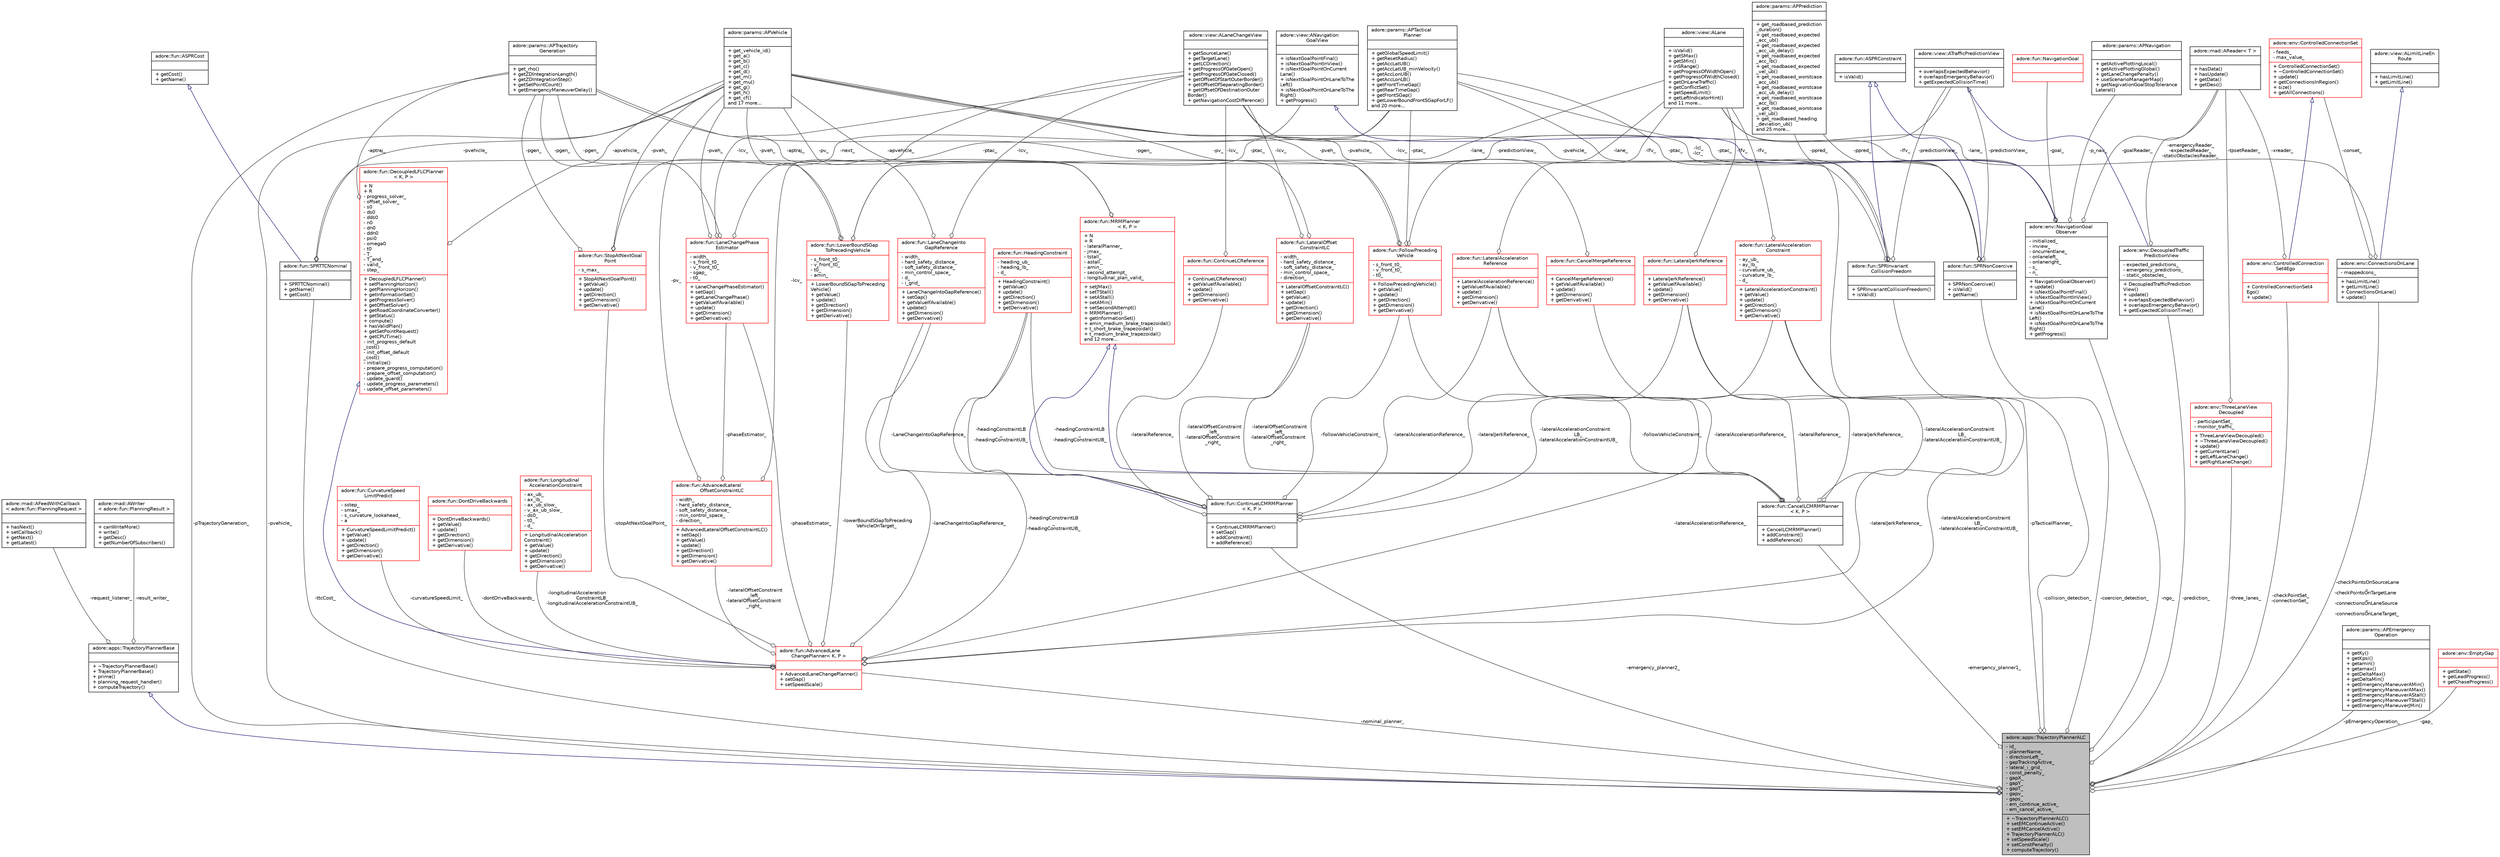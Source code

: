 digraph "adore::apps::TrajectoryPlannerALC"
{
 // LATEX_PDF_SIZE
  edge [fontname="Helvetica",fontsize="10",labelfontname="Helvetica",labelfontsize="10"];
  node [fontname="Helvetica",fontsize="10",shape=record];
  Node1 [label="{adore::apps::TrajectoryPlannerALC\n|- id_\l- plannerName_\l- directionLeft_\l- gapTrackingActive_\l- lateral_i_grid_\l- const_penalty_\l- gapX_\l- gapY_\l- gapT_\l- gapv_\l- gaps_\l- em_continue_active_\l- em_cancel_active_\l|+ ~TrajectoryPlannerALC()\l+ setEMContinueActive()\l+ setEMCancelActive()\l+ TrajectoryPlannerALC()\l+ setSpeedScale()\l+ setConstPenalty()\l+ computeTrajectory()\l}",height=0.2,width=0.4,color="black", fillcolor="grey75", style="filled", fontcolor="black",tooltip="Decoupled trajectory planner, which uses TrajectoryPlannerBase to compute and provide a PlanningResul..."];
  Node2 -> Node1 [dir="back",color="midnightblue",fontsize="10",style="solid",arrowtail="onormal",fontname="Helvetica"];
  Node2 [label="{adore::apps::TrajectoryPlannerBase\n||+ ~TrajectoryPlannerBase()\l+ TrajectoryPlannerBase()\l+ prime()\l+ planning_request_handler()\l+ computeTrajectory()\l}",height=0.2,width=0.4,color="black", fillcolor="white", style="filled",URL="$classadore_1_1apps_1_1TrajectoryPlannerBase.html",tooltip="Base class for different trajectory planners: Handles communication w/ decision making module...."];
  Node3 -> Node2 [color="grey25",fontsize="10",style="solid",label=" -request_listener_" ,arrowhead="odiamond",fontname="Helvetica"];
  Node3 [label="{adore::mad::AFeedWithCallback\l\< adore::fun::PlanningRequest \>\n||+ hasNext()\l+ setCallback()\l+ getNext()\l+ getLatest()\l}",height=0.2,width=0.4,color="black", fillcolor="white", style="filled",URL="$classadore_1_1mad_1_1AFeedWithCallback.html",tooltip=" "];
  Node4 -> Node2 [color="grey25",fontsize="10",style="solid",label=" -result_writer_" ,arrowhead="odiamond",fontname="Helvetica"];
  Node4 [label="{adore::mad::AWriter\l\< adore::fun::PlanningResult \>\n||+ canWriteMore()\l+ write()\l+ getDesc()\l+ getNumberOfSubscribers()\l}",height=0.2,width=0.4,color="black", fillcolor="white", style="filled",URL="$classadore_1_1mad_1_1AWriter.html",tooltip=" "];
  Node5 -> Node1 [color="grey25",fontsize="10",style="solid",label=" -ttcCost_" ,arrowhead="odiamond",fontname="Helvetica"];
  Node5 [label="{adore::fun::SPRTTCNominal\n||+ SPRTTCNominal()\l+ getName()\l+ getCost()\l}",height=0.2,width=0.4,color="black", fillcolor="white", style="filled",URL="$classadore_1_1fun_1_1SPRTTCNominal.html",tooltip=" "];
  Node6 -> Node5 [dir="back",color="midnightblue",fontsize="10",style="solid",arrowtail="onormal",fontname="Helvetica"];
  Node6 [label="{adore::fun::ASPRCost\n||+ getCost()\l+ getName()\l}",height=0.2,width=0.4,color="black", fillcolor="white", style="filled",URL="$classadore_1_1fun_1_1ASPRCost.html",tooltip=" "];
  Node7 -> Node5 [color="grey25",fontsize="10",style="solid",label=" -pvehicle_" ,arrowhead="odiamond",fontname="Helvetica"];
  Node7 [label="{adore::params::APVehicle\n||+ get_vehicle_id()\l+ get_a()\l+ get_b()\l+ get_c()\l+ get_d()\l+ get_m()\l+ get_mu()\l+ get_g()\l+ get_h()\l+ get_cf()\land 17 more...\l}",height=0.2,width=0.4,color="black", fillcolor="white", style="filled",URL="$classadore_1_1params_1_1APVehicle.html",tooltip="abstract class for vehicle configuration related paremeters"];
  Node8 -> Node5 [color="grey25",fontsize="10",style="solid",label=" -predictionView_" ,arrowhead="odiamond",fontname="Helvetica"];
  Node8 [label="{adore::view::ATrafficPredictionView\n||+ overlapsExpectedBehavior()\l+ overlapsEmergencyBehavior()\l+ getExpectedCollisionTime()\l}",height=0.2,width=0.4,color="black", fillcolor="white", style="filled",URL="$classadore_1_1view_1_1ATrafficPredictionView.html",tooltip=" "];
  Node9 -> Node1 [color="grey25",fontsize="10",style="solid",label=" -pTrajectoryGeneration_" ,arrowhead="odiamond",fontname="Helvetica"];
  Node9 [label="{adore::params::APTrajectory\lGeneration\n||+ get_rho()\l+ getZDIntegrationLength()\l+ getZDIntegrationStep()\l+ getSetPointCount()\l+ getEmergencyManeuverDelay()\l}",height=0.2,width=0.4,color="black", fillcolor="white", style="filled",URL="$classadore_1_1params_1_1APTrajectoryGeneration.html",tooltip="abstract class containing parameters to configure the behaviour of trajectory generation"];
  Node10 -> Node1 [color="grey25",fontsize="10",style="solid",label=" -emergency_planner2_" ,arrowhead="odiamond",fontname="Helvetica"];
  Node10 [label="{adore::fun::ContinueLCMRMPlanner\l\< K, P \>\n||+ ContinueLCMRMPlanner()\l+ setGap()\l+ addConstraint()\l+ addReference()\l}",height=0.2,width=0.4,color="black", fillcolor="white", style="filled",URL="$classadore_1_1fun_1_1ContinueLCMRMPlanner.html",tooltip="Plans minimum risk maneuver to cancel lane change."];
  Node11 -> Node10 [dir="back",color="midnightblue",fontsize="10",style="solid",arrowtail="onormal",fontname="Helvetica"];
  Node11 [label="{adore::fun::MRMPlanner\l\< K, P \>\n|+ N\l+ R\l- lateralPlanner_\l- jmax_\l- tstall_\l- astall_\l- amin_\l- second_attempt_\l- longitudinal_plan_valid_\l|+ setJMax()\l+ setTStall()\l+ setAStall()\l+ setAMin()\l+ setSecondAttempt()\l+ MRMPlanner()\l+ getInformationSet()\l+ amin_medium_brake_trapezoidal()\l+ t_short_brake_trapezoidal()\l+ t_medium_brake_trapezoidal()\land 12 more...\l}",height=0.2,width=0.4,color="red", fillcolor="white", style="filled",URL="$classadore_1_1fun_1_1MRMPlanner.html",tooltip=" "];
  Node9 -> Node11 [color="grey25",fontsize="10",style="solid",label=" -aptraj_" ,arrowhead="odiamond",fontname="Helvetica"];
  Node7 -> Node11 [color="grey25",fontsize="10",style="solid",label=" -apvehicle_" ,arrowhead="odiamond",fontname="Helvetica"];
  Node26 -> Node10 [color="grey25",fontsize="10",style="solid",label=" -headingConstraintLB\l_\n-headingConstraintUB_" ,arrowhead="odiamond",fontname="Helvetica"];
  Node26 [label="{adore::fun::HeadingConstraint\n|- heading_ub_\l- heading_lb_\l- d_\l|+ HeadingConstraint()\l+ getValue()\l+ update()\l+ getDirection()\l+ getDimension()\l+ getDerivative()\l}",height=0.2,width=0.4,color="red", fillcolor="white", style="filled",URL="$classadore_1_1fun_1_1HeadingConstraint.html",tooltip=" "];
  Node29 -> Node10 [color="grey25",fontsize="10",style="solid",label=" -LaneChangeIntoGapReference_" ,arrowhead="odiamond",fontname="Helvetica"];
  Node29 [label="{adore::fun::LaneChangeInto\lGapReference\n|- width_\l- hard_safety_distance_\l- soft_safety_distance_\l- min_control_space_\l- d_\l- i_grid_\l|+ LaneChangeIntoGapReference()\l+ setGap()\l+ getValueIfAvailable()\l+ update()\l+ getDimension()\l+ getDerivative()\l}",height=0.2,width=0.4,color="red", fillcolor="white", style="filled",URL="$classadore_1_1fun_1_1LaneChangeIntoGapReference.html",tooltip=" "];
  Node31 -> Node29 [color="grey25",fontsize="10",style="solid",label=" -lcv_" ,arrowhead="odiamond",fontname="Helvetica"];
  Node31 [label="{adore::view::ALaneChangeView\n||+ getSourceLane()\l+ getTargetLane()\l+ getLCDirection()\l+ getProgressOfGateOpen()\l+ getProgressOfGateClosed()\l+ getOffsetOfStartOuterBorder()\l+ getOffsetOfSeparatingBorder()\l+ getOffsetOfDestinationOuter\lBorder()\l+ getNavigationCostDifference()\l}",height=0.2,width=0.4,color="black", fillcolor="white", style="filled",URL="$classadore_1_1view_1_1ALaneChangeView.html",tooltip=" "];
  Node7 -> Node29 [color="grey25",fontsize="10",style="solid",label=" -pv_" ,arrowhead="odiamond",fontname="Helvetica"];
  Node33 -> Node10 [color="grey25",fontsize="10",style="solid",label=" -lateralOffsetConstraint\l_left_\n-lateralOffsetConstraint\l_right_" ,arrowhead="odiamond",fontname="Helvetica"];
  Node33 [label="{adore::fun::LateralOffset\lConstraintLC\n|- width_\l- hard_safety_distance_\l- soft_safety_distance_\l- min_control_space_\l- direction_\l|+ LateralOffsetConstraintLC()\l+ setGap()\l+ getValue()\l+ update()\l+ getDirection()\l+ getDimension()\l+ getDerivative()\l}",height=0.2,width=0.4,color="red", fillcolor="white", style="filled",URL="$classadore_1_1fun_1_1LateralOffsetConstraintLC.html",tooltip=" "];
  Node31 -> Node33 [color="grey25",fontsize="10",style="solid",label=" -lcv_" ,arrowhead="odiamond",fontname="Helvetica"];
  Node7 -> Node33 [color="grey25",fontsize="10",style="solid",label=" -pv_" ,arrowhead="odiamond",fontname="Helvetica"];
  Node34 -> Node10 [color="grey25",fontsize="10",style="solid",label=" -followVehicleConstraint_" ,arrowhead="odiamond",fontname="Helvetica"];
  Node34 [label="{adore::fun::FollowPreceding\lVehicle\n|- s_front_t0_\l- v_front_t0_\l- t0_\l|+ FollowPrecedingVehicle()\l+ getValue()\l+ update()\l+ getDirection()\l+ getDimension()\l+ getDerivative()\l}",height=0.2,width=0.4,color="red", fillcolor="white", style="filled",URL="$classadore_1_1fun_1_1FollowPrecedingVehicle.html",tooltip=" "];
  Node9 -> Node34 [color="grey25",fontsize="10",style="solid",label=" -pgen_" ,arrowhead="odiamond",fontname="Helvetica"];
  Node7 -> Node34 [color="grey25",fontsize="10",style="solid",label=" -pveh_" ,arrowhead="odiamond",fontname="Helvetica"];
  Node17 -> Node34 [color="grey25",fontsize="10",style="solid",label=" -lane_" ,arrowhead="odiamond",fontname="Helvetica"];
  Node17 [label="{adore::view::ALane\n||+ isValid()\l+ getSMax()\l+ getSMin()\l+ inSRange()\l+ getProgressOfWidthOpen()\l+ getProgressOfWidthClosed()\l+ getOnLaneTraffic()\l+ getConflictSet()\l+ getSpeedLimit()\l+ getLeftIndicatorHint()\land 11 more...\l}",height=0.2,width=0.4,color="black", fillcolor="white", style="filled",URL="$classadore_1_1view_1_1ALane.html",tooltip=" "];
  Node35 -> Node34 [color="grey25",fontsize="10",style="solid",label=" -ptac_" ,arrowhead="odiamond",fontname="Helvetica"];
  Node35 [label="{adore::params::APTactical\lPlanner\n||+ getGlobalSpeedLimit()\l+ getResetRadius()\l+ getAccLatUB()\l+ getAccLatUB_minVelocity()\l+ getAccLonUB()\l+ getAccLonLB()\l+ getFrontTimeGap()\l+ getRearTimeGap()\l+ getFrontSGap()\l+ getLowerBoundFrontSGapForLF()\land 20 more...\l}",height=0.2,width=0.4,color="black", fillcolor="white", style="filled",URL="$classadore_1_1params_1_1APTacticalPlanner.html",tooltip="abstract classs containing parameters to configure aspects and constraints of the tactical planner"];
  Node36 -> Node10 [color="grey25",fontsize="10",style="solid",label=" -lateralJerkReference_" ,arrowhead="odiamond",fontname="Helvetica"];
  Node36 [label="{adore::fun::LateralJerkReference\n||+ LateralJerkReference()\l+ getValueIfAvailable()\l+ update()\l+ getDimension()\l+ getDerivative()\l}",height=0.2,width=0.4,color="red", fillcolor="white", style="filled",URL="$classadore_1_1fun_1_1LateralJerkReference.html",tooltip=" "];
  Node17 -> Node36 [color="grey25",fontsize="10",style="solid",label=" -lfv_" ,arrowhead="odiamond",fontname="Helvetica"];
  Node37 -> Node10 [color="grey25",fontsize="10",style="solid",label=" -lateralAccelerationReference_" ,arrowhead="odiamond",fontname="Helvetica"];
  Node37 [label="{adore::fun::LateralAcceleration\lReference\n||+ LateralAccelerationReference()\l+ getValueIfAvailable()\l+ update()\l+ getDimension()\l+ getDerivative()\l}",height=0.2,width=0.4,color="red", fillcolor="white", style="filled",URL="$classadore_1_1fun_1_1LateralAccelerationReference.html",tooltip=" "];
  Node17 -> Node37 [color="grey25",fontsize="10",style="solid",label=" -lfv_" ,arrowhead="odiamond",fontname="Helvetica"];
  Node38 -> Node10 [color="grey25",fontsize="10",style="solid",label=" -lateralAccelerationConstraint\lLB_\n-lateralAccelerationConstraintUB_" ,arrowhead="odiamond",fontname="Helvetica"];
  Node38 [label="{adore::fun::LateralAcceleration\lConstraint\n|- ay_ub_\l- ay_lb_\l- curvature_ub_\l- curvature_lb_\l- d_\l|+ LateralAccelerationConstraint()\l+ getValue()\l+ update()\l+ getDirection()\l+ getDimension()\l+ getDerivative()\l}",height=0.2,width=0.4,color="red", fillcolor="white", style="filled",URL="$classadore_1_1fun_1_1LateralAccelerationConstraint.html",tooltip=" "];
  Node17 -> Node38 [color="grey25",fontsize="10",style="solid",label=" -lfv_" ,arrowhead="odiamond",fontname="Helvetica"];
  Node39 -> Node10 [color="grey25",fontsize="10",style="solid",label=" -lateralReference_" ,arrowhead="odiamond",fontname="Helvetica"];
  Node39 [label="{adore::fun::ContinueLCReference\n||+ ContinueLCReference()\l+ getValueIfAvailable()\l+ update()\l+ getDimension()\l+ getDerivative()\l}",height=0.2,width=0.4,color="red", fillcolor="white", style="filled",URL="$classadore_1_1fun_1_1ContinueLCReference.html",tooltip=" "];
  Node31 -> Node39 [color="grey25",fontsize="10",style="solid",label=" -lcv_" ,arrowhead="odiamond",fontname="Helvetica"];
  Node40 -> Node1 [color="grey25",fontsize="10",style="solid",label=" -emergency_planner1_" ,arrowhead="odiamond",fontname="Helvetica"];
  Node40 [label="{adore::fun::CancelLCMRMPlanner\l\< K, P \>\n||+ CancelLCMRMPlanner()\l+ addConstraint()\l+ addReference()\l}",height=0.2,width=0.4,color="black", fillcolor="white", style="filled",URL="$classadore_1_1fun_1_1CancelLCMRMPlanner.html",tooltip="Plans minimum risk maneuver to cancel lane change."];
  Node11 -> Node40 [dir="back",color="midnightblue",fontsize="10",style="solid",arrowtail="onormal",fontname="Helvetica"];
  Node26 -> Node40 [color="grey25",fontsize="10",style="solid",label=" -headingConstraintLB\l_\n-headingConstraintUB_" ,arrowhead="odiamond",fontname="Helvetica"];
  Node41 -> Node40 [color="grey25",fontsize="10",style="solid",label=" -lateralReference_" ,arrowhead="odiamond",fontname="Helvetica"];
  Node41 [label="{adore::fun::CancelMergeReference\n||+ CancelMergeReference()\l+ getValueIfAvailable()\l+ update()\l+ getDimension()\l+ getDerivative()\l}",height=0.2,width=0.4,color="red", fillcolor="white", style="filled",URL="$classadore_1_1fun_1_1CancelMergeReference.html",tooltip=" "];
  Node31 -> Node41 [color="grey25",fontsize="10",style="solid",label=" -lcv_" ,arrowhead="odiamond",fontname="Helvetica"];
  Node33 -> Node40 [color="grey25",fontsize="10",style="solid",label=" -lateralOffsetConstraint\l_left_\n-lateralOffsetConstraint\l_right_" ,arrowhead="odiamond",fontname="Helvetica"];
  Node34 -> Node40 [color="grey25",fontsize="10",style="solid",label=" -followVehicleConstraint_" ,arrowhead="odiamond",fontname="Helvetica"];
  Node36 -> Node40 [color="grey25",fontsize="10",style="solid",label=" -lateralJerkReference_" ,arrowhead="odiamond",fontname="Helvetica"];
  Node37 -> Node40 [color="grey25",fontsize="10",style="solid",label=" -lateralAccelerationReference_" ,arrowhead="odiamond",fontname="Helvetica"];
  Node38 -> Node40 [color="grey25",fontsize="10",style="solid",label=" -lateralAccelerationConstraint\lLB_\n-lateralAccelerationConstraintUB_" ,arrowhead="odiamond",fontname="Helvetica"];
  Node42 -> Node1 [color="grey25",fontsize="10",style="solid",label=" -collision_detection_" ,arrowhead="odiamond",fontname="Helvetica"];
  Node42 [label="{adore::fun::SPRInvariant\lCollisionFreedom\n||+ SPRInvariantCollisionFreedom()\l+ isValid()\l}",height=0.2,width=0.4,color="black", fillcolor="white", style="filled",URL="$classadore_1_1fun_1_1SPRInvariantCollisionFreedom.html",tooltip=" "];
  Node43 -> Node42 [dir="back",color="midnightblue",fontsize="10",style="solid",arrowtail="onormal",fontname="Helvetica"];
  Node43 [label="{adore::fun::ASPRConstraint\n||+ isValid()\l}",height=0.2,width=0.4,color="black", fillcolor="white", style="filled",URL="$classadore_1_1fun_1_1ASPRConstraint.html",tooltip=" "];
  Node44 -> Node42 [color="grey25",fontsize="10",style="solid",label=" -ppred_" ,arrowhead="odiamond",fontname="Helvetica"];
  Node44 [label="{adore::params::APPrediction\n||+ get_roadbased_prediction\l_duration()\l+ get_roadbased_expected\l_acc_ub()\l+ get_roadbased_expected\l_acc_ub_delay()\l+ get_roadbased_expected\l_acc_lb()\l+ get_roadbased_expected\l_vel_ub()\l+ get_roadbased_worstcase\l_acc_ub()\l+ get_roadbased_worstcase\l_acc_ub_delay()\l+ get_roadbased_worstcase\l_acc_lb()\l+ get_roadbased_worstcase\l_vel_ub()\l+ get_roadbased_heading\l_deviation_ub()\land 25 more...\l}",height=0.2,width=0.4,color="black", fillcolor="white", style="filled",URL="$classadore_1_1params_1_1APPrediction.html",tooltip="parameter interface for parameters related to prediction"];
  Node7 -> Node42 [color="grey25",fontsize="10",style="solid",label=" -pvehicle_" ,arrowhead="odiamond",fontname="Helvetica"];
  Node35 -> Node42 [color="grey25",fontsize="10",style="solid",label=" -ptac_" ,arrowhead="odiamond",fontname="Helvetica"];
  Node8 -> Node42 [color="grey25",fontsize="10",style="solid",label=" -predictionView_" ,arrowhead="odiamond",fontname="Helvetica"];
  Node45 -> Node1 [color="grey25",fontsize="10",style="solid",label=" -pEmergencyOperation_" ,arrowhead="odiamond",fontname="Helvetica"];
  Node45 [label="{adore::params::APEmergency\lOperation\n||+ getKy()\l+ getKpsi()\l+ getamin()\l+ getamax()\l+ getDeltaMax()\l+ getDeltaMin()\l+ getEmergencyManeuverAMin()\l+ getEmergencyManeuverAMax()\l+ getEmergencyManeuverAStall()\l+ getEmergencyManeuverTStall()\l+ getEmergencyManeuverJMin()\l}",height=0.2,width=0.4,color="black", fillcolor="white", style="filled",URL="$classadore_1_1params_1_1APEmergencyOperation.html",tooltip="abstract class containing parameters concerning emergency operation behaviour"];
  Node7 -> Node1 [color="grey25",fontsize="10",style="solid",label=" -pvehicle_" ,arrowhead="odiamond",fontname="Helvetica"];
  Node46 -> Node1 [color="grey25",fontsize="10",style="solid",label=" -checkPointsOnSourceLane\l_\n-checkPointsOnTargetLane\l_\n-connectionsOnLaneSource\l_\n-connectionsOnLaneTarget_" ,arrowhead="odiamond",fontname="Helvetica"];
  Node46 [label="{adore::env::ConnectionsOnLane\n|- mappedcons_\l|+ hasLimitLine()\l+ getLimitLine()\l+ ConnectionsOnLane()\l+ update()\l}",height=0.2,width=0.4,color="black", fillcolor="white", style="filled",URL="$classadore_1_1env_1_1ConnectionsOnLane.html",tooltip=" "];
  Node47 -> Node46 [dir="back",color="midnightblue",fontsize="10",style="solid",arrowtail="onormal",fontname="Helvetica"];
  Node47 [label="{adore::view::ALimitLineEn\lRoute\n||+ hasLimitLine()\l+ getLimitLine()\l}",height=0.2,width=0.4,color="black", fillcolor="white", style="filled",URL="$classadore_1_1view_1_1ALimitLineEnRoute.html",tooltip=" "];
  Node17 -> Node46 [color="grey25",fontsize="10",style="solid",label=" -lane_" ,arrowhead="odiamond",fontname="Helvetica"];
  Node48 -> Node46 [color="grey25",fontsize="10",style="solid",label=" -conset_" ,arrowhead="odiamond",fontname="Helvetica"];
  Node48 [label="{adore::env::ControlledConnectionSet\n|- feeds_\l- max_value_\l|+ ControlledConnectionSet()\l+ ~ControlledConnectionSet()\l+ update()\l+ getConnectionsInRegion()\l+ size()\l+ getAllConnections()\l}",height=0.2,width=0.4,color="red", fillcolor="white", style="filled",URL="$classadore_1_1env_1_1ControlledConnectionSet.html",tooltip=" "];
  Node35 -> Node1 [color="grey25",fontsize="10",style="solid",label=" -pTacticalPlanner_" ,arrowhead="odiamond",fontname="Helvetica"];
  Node52 -> Node1 [color="grey25",fontsize="10",style="solid",label=" -prediction_" ,arrowhead="odiamond",fontname="Helvetica"];
  Node52 [label="{adore::env::DecoupledTraffic\lPredictionView\n|- expected_predictions_\l- emergency_predictions_\l- static_obstacles_\l|+ DecoupledTrafficPrediction\lView()\l+ update()\l+ overlapsExpectedBehavior()\l+ overlapsEmergencyBehavior()\l+ getExpectedCollisionTime()\l}",height=0.2,width=0.4,color="black", fillcolor="white", style="filled",URL="$classadore_1_1env_1_1DecoupledTrafficPredictionView.html",tooltip=" "];
  Node8 -> Node52 [dir="back",color="midnightblue",fontsize="10",style="solid",arrowtail="onormal",fontname="Helvetica"];
  Node53 -> Node52 [color="grey25",fontsize="10",style="solid",label=" -emergencyReader_\n-expectedReader_\n-staticObstaclesReader_" ,arrowhead="odiamond",fontname="Helvetica"];
  Node53 [label="{adore::mad::AReader\< T \>\n||+ hasData()\l+ hasUpdate()\l+ getData()\l+ getDesc()\l}",height=0.2,width=0.4,color="black", fillcolor="white", style="filled",URL="$classadore_1_1mad_1_1AReader.html",tooltip=" "];
  Node54 -> Node1 [color="grey25",fontsize="10",style="solid",label=" -ngo_" ,arrowhead="odiamond",fontname="Helvetica"];
  Node54 [label="{adore::env::NavigationGoal\lObserver\n|- initialized_\l- inview_\l- oncurrentlane_\l- onlaneleft_\l- onlaneright_\l- s_\l- n_\l|+ NavigationGoalObserver()\l+ update()\l+ isNextGoalPointFinal()\l+ isNextGoalPointInView()\l+ isNextGoalPointOnCurrent\lLane()\l+ isNextGoalPointOnLaneToThe\lLeft()\l+ isNextGoalPointOnLaneToThe\lRight()\l+ getProgress()\l}",height=0.2,width=0.4,color="black", fillcolor="white", style="filled",URL="$classadore_1_1env_1_1NavigationGoalObserver.html",tooltip=" "];
  Node55 -> Node54 [dir="back",color="midnightblue",fontsize="10",style="solid",arrowtail="onormal",fontname="Helvetica"];
  Node55 [label="{adore::view::ANavigation\lGoalView\n||+ isNextGoalPointFinal()\l+ isNextGoalPointInView()\l+ isNextGoalPointOnCurrent\lLane()\l+ isNextGoalPointOnLaneToThe\lLeft()\l+ isNextGoalPointOnLaneToThe\lRight()\l+ getProgress()\l}",height=0.2,width=0.4,color="black", fillcolor="white", style="filled",URL="$classadore_1_1view_1_1ANavigationGoalView.html",tooltip=" "];
  Node53 -> Node54 [color="grey25",fontsize="10",style="solid",label=" -goalReader_" ,arrowhead="odiamond",fontname="Helvetica"];
  Node31 -> Node54 [color="grey25",fontsize="10",style="solid",label=" -lcl_\n-lcr_" ,arrowhead="odiamond",fontname="Helvetica"];
  Node56 -> Node54 [color="grey25",fontsize="10",style="solid",label=" -goal_" ,arrowhead="odiamond",fontname="Helvetica"];
  Node56 [label="{adore::fun::NavigationGoal\n||}",height=0.2,width=0.4,color="red", fillcolor="white", style="filled",URL="$structadore_1_1fun_1_1NavigationGoal.html",tooltip=" "];
  Node17 -> Node54 [color="grey25",fontsize="10",style="solid",label=" -lfv_" ,arrowhead="odiamond",fontname="Helvetica"];
  Node58 -> Node54 [color="grey25",fontsize="10",style="solid",label=" -p_nav_" ,arrowhead="odiamond",fontname="Helvetica"];
  Node58 [label="{adore::params::APNavigation\n||+ getActivePlottingLocal()\l+ getActivePlottingGlobal()\l+ getLaneChangePenalty()\l+ useScenarioManagerMap()\l+ getNagivationGoalStopTolerance\lLateral()\l}",height=0.2,width=0.4,color="black", fillcolor="white", style="filled",URL="$classadore_1_1params_1_1APNavigation.html",tooltip="abstract class containing parameters which configure navigation behaviour"];
  Node59 -> Node1 [color="grey25",fontsize="10",style="solid",label=" -coercion_detection_" ,arrowhead="odiamond",fontname="Helvetica"];
  Node59 [label="{adore::fun::SPRNonCoercive\n||+ SPRNonCoercive()\l+ isValid()\l+ getName()\l}",height=0.2,width=0.4,color="black", fillcolor="white", style="filled",URL="$classadore_1_1fun_1_1SPRNonCoercive.html",tooltip=" "];
  Node43 -> Node59 [dir="back",color="midnightblue",fontsize="10",style="solid",arrowtail="onormal",fontname="Helvetica"];
  Node44 -> Node59 [color="grey25",fontsize="10",style="solid",label=" -ppred_" ,arrowhead="odiamond",fontname="Helvetica"];
  Node7 -> Node59 [color="grey25",fontsize="10",style="solid",label=" -pvehicle_" ,arrowhead="odiamond",fontname="Helvetica"];
  Node35 -> Node59 [color="grey25",fontsize="10",style="solid",label=" -ptac_" ,arrowhead="odiamond",fontname="Helvetica"];
  Node8 -> Node59 [color="grey25",fontsize="10",style="solid",label=" -predictionView_" ,arrowhead="odiamond",fontname="Helvetica"];
  Node60 -> Node1 [color="grey25",fontsize="10",style="solid",label=" -nominal_planner_" ,arrowhead="odiamond",fontname="Helvetica"];
  Node60 [label="{adore::fun::AdvancedLane\lChangePlanner\< K, P \>\n||+ AdvancedLaneChangePlanner()\l+ setGap()\l+ setSpeedScale()\l}",height=0.2,width=0.4,color="red", fillcolor="white", style="filled",URL="$classadore_1_1fun_1_1AdvancedLaneChangePlanner.html",tooltip=" "];
  Node61 -> Node60 [dir="back",color="midnightblue",fontsize="10",style="solid",arrowtail="onormal",fontname="Helvetica"];
  Node61 [label="{adore::fun::DecoupledLFLCPlanner\l\< K, P \>\n|+ N\l+ R\l- progress_solver_\l- offset_solver_\l- s0\l- ds0\l- dds0\l- n0\l- dn0\l- ddn0\l- psi0\l- omega0\l- t0\l- T_\l- T_end_\l- valid_\l- step_\l|+ DecoupledLFLCPlanner()\l+ setPlanningHorizon()\l+ getPlanningHorizon()\l+ getInformationSet()\l+ getProgressSolver()\l+ getOffsetSolver()\l+ getRoadCoordinateConverter()\l+ getStatus()\l+ compute()\l+ hasValidPlan()\l+ getSetPointRequest()\l+ getCPUTime()\l- init_progress_default\l_cost()\l- init_offset_default\l_cost()\l- initialize()\l- prepare_progress_computation()\l- prepare_offset_computation()\l- update_guard()\l- update_progress_parameters()\l- update_offset_parameters()\l}",height=0.2,width=0.4,color="red", fillcolor="white", style="filled",URL="$classadore_1_1fun_1_1DecoupledLFLCPlanner.html",tooltip=" "];
  Node9 -> Node61 [color="grey25",fontsize="10",style="solid",label=" -aptraj_" ,arrowhead="odiamond",fontname="Helvetica"];
  Node7 -> Node61 [color="grey25",fontsize="10",style="solid",label=" -apvehicle_" ,arrowhead="odiamond",fontname="Helvetica"];
  Node66 -> Node60 [color="grey25",fontsize="10",style="solid",label=" -lateralOffsetConstraint\l_left_\n-lateralOffsetConstraint\l_right_" ,arrowhead="odiamond",fontname="Helvetica"];
  Node66 [label="{adore::fun::AdvancedLateral\lOffsetConstraintLC\n|- width_\l- hard_safety_distance_\l- soft_safety_distance_\l- min_control_space_\l- direction_\l|+ AdvancedLateralOffsetConstraintLC()\l+ setGap()\l+ getValue()\l+ update()\l+ getDirection()\l+ getDimension()\l+ getDerivative()\l}",height=0.2,width=0.4,color="red", fillcolor="white", style="filled",URL="$classadore_1_1fun_1_1AdvancedLateralOffsetConstraintLC.html",tooltip=" "];
  Node67 -> Node66 [color="grey25",fontsize="10",style="solid",label=" -phaseEstimator_" ,arrowhead="odiamond",fontname="Helvetica"];
  Node67 [label="{adore::fun::LaneChangePhase\lEstimator\n|- width_\l- s_front_t0_\l- v_front_t0_\l- sgap_\l- t0_\l|+ LaneChangePhaseEstimator()\l+ setGap()\l+ getLaneChangePhase()\l+ getValueIfAvailable()\l+ update()\l+ getDimension()\l+ getDerivative()\l}",height=0.2,width=0.4,color="red", fillcolor="white", style="filled",URL="$classadore_1_1fun_1_1LaneChangePhaseEstimator.html",tooltip=" "];
  Node9 -> Node67 [color="grey25",fontsize="10",style="solid",label=" -pgen_" ,arrowhead="odiamond",fontname="Helvetica"];
  Node31 -> Node67 [color="grey25",fontsize="10",style="solid",label=" -lcv_" ,arrowhead="odiamond",fontname="Helvetica"];
  Node7 -> Node67 [color="grey25",fontsize="10",style="solid",label=" -pveh_" ,arrowhead="odiamond",fontname="Helvetica"];
  Node35 -> Node67 [color="grey25",fontsize="10",style="solid",label=" -ptac_" ,arrowhead="odiamond",fontname="Helvetica"];
  Node31 -> Node66 [color="grey25",fontsize="10",style="solid",label=" -lcv_" ,arrowhead="odiamond",fontname="Helvetica"];
  Node7 -> Node66 [color="grey25",fontsize="10",style="solid",label=" -pv_" ,arrowhead="odiamond",fontname="Helvetica"];
  Node26 -> Node60 [color="grey25",fontsize="10",style="solid",label=" -headingConstraintLB\l_\n-headingConstraintUB_" ,arrowhead="odiamond",fontname="Helvetica"];
  Node29 -> Node60 [color="grey25",fontsize="10",style="solid",label=" -laneChangeIntoGapReference_" ,arrowhead="odiamond",fontname="Helvetica"];
  Node67 -> Node60 [color="grey25",fontsize="10",style="solid",label=" -phaseEstimator_" ,arrowhead="odiamond",fontname="Helvetica"];
  Node68 -> Node60 [color="grey25",fontsize="10",style="solid",label=" -curvatureSpeedLimit_" ,arrowhead="odiamond",fontname="Helvetica"];
  Node68 [label="{adore::fun::CurvatureSpeed\lLimitPredict\n|- sstep_\l- smax_\l- s_curvature_lookahead_\l- a\l|+ CurvatureSpeedLimitPredict()\l+ getValue()\l+ update()\l+ getDirection()\l+ getDimension()\l+ getDerivative()\l}",height=0.2,width=0.4,color="red", fillcolor="white", style="filled",URL="$classadore_1_1fun_1_1CurvatureSpeedLimitPredict.html",tooltip=" "];
  Node70 -> Node60 [color="grey25",fontsize="10",style="solid",label=" -lowerBoundSGapToPreceding\lVehicleOnTarget_" ,arrowhead="odiamond",fontname="Helvetica"];
  Node70 [label="{adore::fun::LowerBoundSGap\lToPrecedingVehicle\n|- s_front_t0_\l- v_front_t0_\l- t0_\l- amin_\l|+ LowerBoundSGapToPreceding\lVehicle()\l+ getValue()\l+ update()\l+ getDirection()\l+ getDimension()\l+ getDerivative()\l}",height=0.2,width=0.4,color="red", fillcolor="white", style="filled",URL="$classadore_1_1fun_1_1LowerBoundSGapToPrecedingVehicle.html",tooltip=" "];
  Node9 -> Node70 [color="grey25",fontsize="10",style="solid",label=" -pgen_" ,arrowhead="odiamond",fontname="Helvetica"];
  Node7 -> Node70 [color="grey25",fontsize="10",style="solid",label=" -pveh_" ,arrowhead="odiamond",fontname="Helvetica"];
  Node17 -> Node70 [color="grey25",fontsize="10",style="solid",label=" -lane_" ,arrowhead="odiamond",fontname="Helvetica"];
  Node35 -> Node70 [color="grey25",fontsize="10",style="solid",label=" -ptac_" ,arrowhead="odiamond",fontname="Helvetica"];
  Node71 -> Node60 [color="grey25",fontsize="10",style="solid",label=" -dontDriveBackwards_" ,arrowhead="odiamond",fontname="Helvetica"];
  Node71 [label="{adore::fun::DontDriveBackwards\n||+ DontDriveBackwards()\l+ getValue()\l+ update()\l+ getDirection()\l+ getDimension()\l+ getDerivative()\l}",height=0.2,width=0.4,color="red", fillcolor="white", style="filled",URL="$classadore_1_1fun_1_1DontDriveBackwards.html",tooltip=" "];
  Node36 -> Node60 [color="grey25",fontsize="10",style="solid",label=" -lateralJerkReference_" ,arrowhead="odiamond",fontname="Helvetica"];
  Node72 -> Node60 [color="grey25",fontsize="10",style="solid",label=" -stopAtNextGoalPoint_" ,arrowhead="odiamond",fontname="Helvetica"];
  Node72 [label="{adore::fun::StopAtNextGoal\lPoint\n|- s_max_\l|+ StopAtNextGoalPoint()\l+ getValue()\l+ update()\l+ getDirection()\l+ getDimension()\l+ getDerivative()\l}",height=0.2,width=0.4,color="red", fillcolor="white", style="filled",URL="$classadore_1_1fun_1_1StopAtNextGoalPoint.html",tooltip=" "];
  Node9 -> Node72 [color="grey25",fontsize="10",style="solid",label=" -pgen_" ,arrowhead="odiamond",fontname="Helvetica"];
  Node7 -> Node72 [color="grey25",fontsize="10",style="solid",label=" -pveh_" ,arrowhead="odiamond",fontname="Helvetica"];
  Node55 -> Node72 [color="grey25",fontsize="10",style="solid",label=" -next_" ,arrowhead="odiamond",fontname="Helvetica"];
  Node37 -> Node60 [color="grey25",fontsize="10",style="solid",label=" -lateralAccelerationReference_" ,arrowhead="odiamond",fontname="Helvetica"];
  Node73 -> Node60 [color="grey25",fontsize="10",style="solid",label=" -longitudinalAcceleration\lConstraintLB_\n-longitudinalAccelerationConstraintUB_" ,arrowhead="odiamond",fontname="Helvetica"];
  Node73 [label="{adore::fun::Longitudinal\lAccelerationConstraint\n|- ax_ub_\l- ax_lb_\l- ax_ub_slow_\l- v_ax_ub_slow_\l- ds0_\l- t0_\l- d_\l|+ LongitudinalAcceleration\lConstraint()\l+ getValue()\l+ update()\l+ getDirection()\l+ getDimension()\l+ getDerivative()\l}",height=0.2,width=0.4,color="red", fillcolor="white", style="filled",URL="$classadore_1_1fun_1_1LongitudinalAccelerationConstraint.html",tooltip=" "];
  Node38 -> Node60 [color="grey25",fontsize="10",style="solid",label=" -lateralAccelerationConstraint\lLB_\n-lateralAccelerationConstraintUB_" ,arrowhead="odiamond",fontname="Helvetica"];
  Node82 -> Node1 [color="grey25",fontsize="10",style="solid",label=" -checkPointSet_\n-connectionSet_" ,arrowhead="odiamond",fontname="Helvetica"];
  Node82 [label="{adore::env::ControlledConnection\lSet4Ego\n||+ ControlledConnectionSet4\lEgo()\l+ update()\l}",height=0.2,width=0.4,color="red", fillcolor="white", style="filled",URL="$classadore_1_1env_1_1ControlledConnectionSet4Ego.html",tooltip="Specialization of ControlledConnectionSet: Filters connections in range of ego."];
  Node48 -> Node82 [dir="back",color="midnightblue",fontsize="10",style="solid",arrowtail="onormal",fontname="Helvetica"];
  Node53 -> Node82 [color="grey25",fontsize="10",style="solid",label=" -xreader_" ,arrowhead="odiamond",fontname="Helvetica"];
  Node84 -> Node1 [color="grey25",fontsize="10",style="solid",label=" -gap_" ,arrowhead="odiamond",fontname="Helvetica"];
  Node84 [label="{adore::env::EmptyGap\n||+ getState()\l+ getLeadProgress()\l+ getChaseProgress()\l}",height=0.2,width=0.4,color="red", fillcolor="white", style="filled",URL="$classadore_1_1env_1_1EmptyGap.html",tooltip="defines a gap for testing purposes, which never has lead or chase vehicles."];
  Node85 -> Node1 [color="grey25",fontsize="10",style="solid",label=" -three_lanes_" ,arrowhead="odiamond",fontname="Helvetica"];
  Node85 [label="{adore::env::ThreeLaneView\lDecoupled\n|- participantSet_\l- monitor_traffic_\l|+ ThreeLaneViewDecoupled()\l+ ~ThreeLaneViewDecoupled()\l+ update()\l+ getCurrentLane()\l+ getLeftLaneChange()\l+ getRightLaneChange()\l}",height=0.2,width=0.4,color="red", fillcolor="white", style="filled",URL="$classadore_1_1env_1_1ThreeLaneViewDecoupled.html",tooltip=" "];
  Node53 -> Node85 [color="grey25",fontsize="10",style="solid",label=" -tpsetReader_" ,arrowhead="odiamond",fontname="Helvetica"];
}
